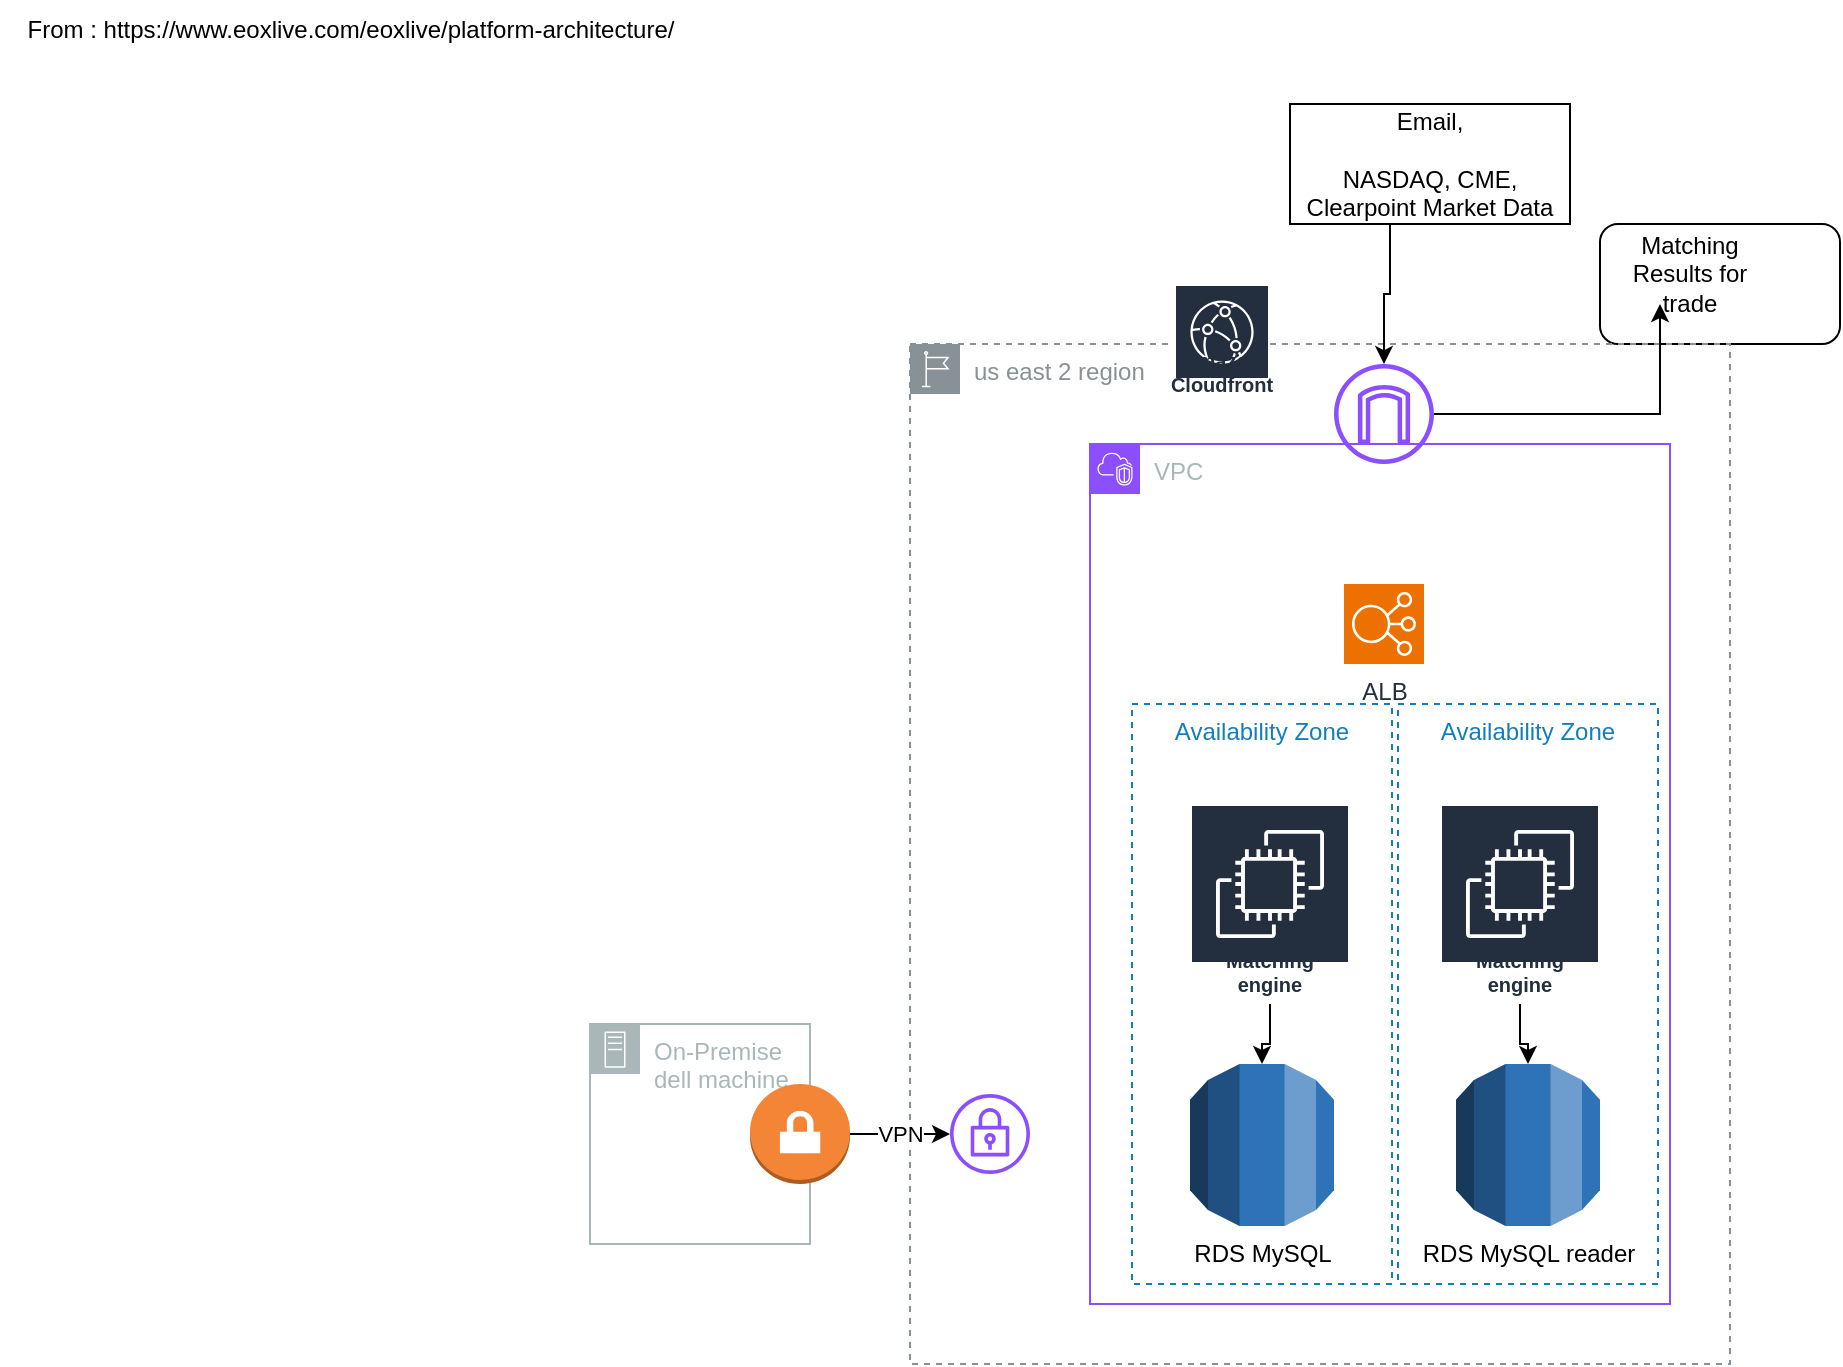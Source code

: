 <mxfile version="23.1.2" type="github">
  <diagram name="Page-1" id="vbcIbxCuB1PoPxorpxca">
    <mxGraphModel dx="2284" dy="1846" grid="1" gridSize="10" guides="1" tooltips="1" connect="1" arrows="1" fold="1" page="1" pageScale="1" pageWidth="850" pageHeight="1100" math="0" shadow="0">
      <root>
        <mxCell id="0" />
        <mxCell id="1" parent="0" />
        <mxCell id="Zn9wi0Xc4JewI4kYj6-b-28" value="" style="rounded=1;whiteSpace=wrap;html=1;" vertex="1" parent="1">
          <mxGeometry x="425" y="-220" width="120" height="60" as="geometry" />
        </mxCell>
        <mxCell id="Zn9wi0Xc4JewI4kYj6-b-12" value="Availability Zone" style="fillColor=none;strokeColor=#147EBA;dashed=1;verticalAlign=top;fontStyle=0;fontColor=#147EBA;whiteSpace=wrap;html=1;" vertex="1" parent="1">
          <mxGeometry x="324" y="20" width="130" height="290" as="geometry" />
        </mxCell>
        <mxCell id="Zn9wi0Xc4JewI4kYj6-b-13" value="Availability Zone" style="fillColor=none;strokeColor=#147EBA;dashed=1;verticalAlign=top;fontStyle=0;fontColor=#147EBA;whiteSpace=wrap;html=1;" vertex="1" parent="1">
          <mxGeometry x="191" y="20" width="130" height="290" as="geometry" />
        </mxCell>
        <mxCell id="Zn9wi0Xc4JewI4kYj6-b-7" value="us east 2 region&lt;span style=&quot;white-space: pre;&quot;&gt;&#x9;&lt;/span&gt;" style="sketch=0;outlineConnect=0;gradientColor=none;html=1;whiteSpace=wrap;fontSize=12;fontStyle=0;shape=mxgraph.aws4.group;grIcon=mxgraph.aws4.group_region;strokeColor=#879196;fillColor=none;verticalAlign=top;align=left;spacingLeft=30;fontColor=#879196;dashed=1;" vertex="1" parent="1">
          <mxGeometry x="80" y="-160" width="410" height="510" as="geometry" />
        </mxCell>
        <mxCell id="Zn9wi0Xc4JewI4kYj6-b-1" value="RDS MySQL" style="outlineConnect=0;dashed=0;verticalLabelPosition=bottom;verticalAlign=top;align=center;html=1;shape=mxgraph.aws3.rds;fillColor=#2E73B8;gradientColor=none;" vertex="1" parent="1">
          <mxGeometry x="220" y="200" width="72" height="81" as="geometry" />
        </mxCell>
        <mxCell id="Zn9wi0Xc4JewI4kYj6-b-3" value="RDS MySQL reader" style="outlineConnect=0;dashed=0;verticalLabelPosition=bottom;verticalAlign=top;align=center;html=1;shape=mxgraph.aws3.rds;fillColor=#2E73B8;gradientColor=none;" vertex="1" parent="1">
          <mxGeometry x="353" y="200" width="72" height="81" as="geometry" />
        </mxCell>
        <mxCell id="Zn9wi0Xc4JewI4kYj6-b-4" value="On-Premise dell machine" style="sketch=0;outlineConnect=0;gradientColor=none;html=1;whiteSpace=wrap;fontSize=12;fontStyle=0;shape=mxgraph.aws4.group;grIcon=mxgraph.aws4.group_on_premise;strokeColor=#AAB7B8;fillColor=none;verticalAlign=top;align=left;spacingLeft=30;fontColor=#AAB7B8;dashed=0;" vertex="1" parent="1">
          <mxGeometry x="-80" y="180" width="110" height="110" as="geometry" />
        </mxCell>
        <mxCell id="Zn9wi0Xc4JewI4kYj6-b-6" value="VPC" style="points=[[0,0],[0.25,0],[0.5,0],[0.75,0],[1,0],[1,0.25],[1,0.5],[1,0.75],[1,1],[0.75,1],[0.5,1],[0.25,1],[0,1],[0,0.75],[0,0.5],[0,0.25]];outlineConnect=0;gradientColor=none;html=1;whiteSpace=wrap;fontSize=12;fontStyle=0;container=1;pointerEvents=0;collapsible=0;recursiveResize=0;shape=mxgraph.aws4.group;grIcon=mxgraph.aws4.group_vpc2;strokeColor=#8C4FFF;fillColor=none;verticalAlign=top;align=left;spacingLeft=30;fontColor=#AAB7B8;dashed=0;" vertex="1" parent="1">
          <mxGeometry x="170" y="-110" width="290" height="430" as="geometry" />
        </mxCell>
        <mxCell id="Zn9wi0Xc4JewI4kYj6-b-2" value="Matching engine" style="sketch=0;outlineConnect=0;fontColor=#232F3E;gradientColor=none;strokeColor=#ffffff;fillColor=#232F3E;dashed=0;verticalLabelPosition=middle;verticalAlign=bottom;align=center;html=1;whiteSpace=wrap;fontSize=10;fontStyle=1;spacing=3;shape=mxgraph.aws4.productIcon;prIcon=mxgraph.aws4.ec2;" vertex="1" parent="Zn9wi0Xc4JewI4kYj6-b-6">
          <mxGeometry x="50" y="180" width="80" height="100" as="geometry" />
        </mxCell>
        <mxCell id="Zn9wi0Xc4JewI4kYj6-b-11" value="Matching engine" style="sketch=0;outlineConnect=0;fontColor=#232F3E;gradientColor=none;strokeColor=#ffffff;fillColor=#232F3E;dashed=0;verticalLabelPosition=middle;verticalAlign=bottom;align=center;html=1;whiteSpace=wrap;fontSize=10;fontStyle=1;spacing=3;shape=mxgraph.aws4.productIcon;prIcon=mxgraph.aws4.ec2;" vertex="1" parent="Zn9wi0Xc4JewI4kYj6-b-6">
          <mxGeometry x="175" y="180" width="80" height="100" as="geometry" />
        </mxCell>
        <mxCell id="Zn9wi0Xc4JewI4kYj6-b-10" value="VPN " style="edgeStyle=orthogonalEdgeStyle;rounded=0;orthogonalLoop=1;jettySize=auto;html=1;" edge="1" parent="1" source="Zn9wi0Xc4JewI4kYj6-b-8" target="Zn9wi0Xc4JewI4kYj6-b-9">
          <mxGeometry relative="1" as="geometry" />
        </mxCell>
        <mxCell id="Zn9wi0Xc4JewI4kYj6-b-8" value="" style="outlineConnect=0;dashed=0;verticalLabelPosition=bottom;verticalAlign=top;align=center;html=1;shape=mxgraph.aws3.vpn_gateway;fillColor=#F58536;gradientColor=none;" vertex="1" parent="1">
          <mxGeometry y="210" width="50" height="50" as="geometry" />
        </mxCell>
        <mxCell id="Zn9wi0Xc4JewI4kYj6-b-9" value="" style="sketch=0;outlineConnect=0;fontColor=#232F3E;gradientColor=none;fillColor=#8C4FFF;strokeColor=none;dashed=0;verticalLabelPosition=bottom;verticalAlign=top;align=center;html=1;fontSize=12;fontStyle=0;aspect=fixed;pointerEvents=1;shape=mxgraph.aws4.vpn_gateway;" vertex="1" parent="1">
          <mxGeometry x="100" y="215" width="40" height="40" as="geometry" />
        </mxCell>
        <mxCell id="Zn9wi0Xc4JewI4kYj6-b-15" value="ALB" style="sketch=0;points=[[0,0,0],[0.25,0,0],[0.5,0,0],[0.75,0,0],[1,0,0],[0,1,0],[0.25,1,0],[0.5,1,0],[0.75,1,0],[1,1,0],[0,0.25,0],[0,0.5,0],[0,0.75,0],[1,0.25,0],[1,0.5,0],[1,0.75,0]];outlineConnect=0;fontColor=#232F3E;fillColor=#ED7100;strokeColor=#ffffff;dashed=0;verticalLabelPosition=bottom;verticalAlign=top;align=center;html=1;fontSize=12;fontStyle=0;aspect=fixed;shape=mxgraph.aws4.resourceIcon;resIcon=mxgraph.aws4.elastic_load_balancing;" vertex="1" parent="1">
          <mxGeometry x="297" y="-40" width="40" height="40" as="geometry" />
        </mxCell>
        <mxCell id="Zn9wi0Xc4JewI4kYj6-b-27" style="edgeStyle=orthogonalEdgeStyle;rounded=0;orthogonalLoop=1;jettySize=auto;html=1;entryX=0.25;entryY=1;entryDx=0;entryDy=0;" edge="1" parent="1" source="Zn9wi0Xc4JewI4kYj6-b-16" target="Zn9wi0Xc4JewI4kYj6-b-26">
          <mxGeometry relative="1" as="geometry" />
        </mxCell>
        <mxCell id="Zn9wi0Xc4JewI4kYj6-b-16" value="" style="sketch=0;outlineConnect=0;fontColor=#232F3E;gradientColor=none;fillColor=#8C4FFF;strokeColor=none;dashed=0;verticalLabelPosition=bottom;verticalAlign=top;align=center;html=1;fontSize=12;fontStyle=0;aspect=fixed;pointerEvents=1;shape=mxgraph.aws4.internet_gateway;" vertex="1" parent="1">
          <mxGeometry x="292" y="-150" width="50" height="50" as="geometry" />
        </mxCell>
        <mxCell id="Zn9wi0Xc4JewI4kYj6-b-18" value="" style="edgeStyle=orthogonalEdgeStyle;rounded=0;orthogonalLoop=1;jettySize=auto;html=1;" edge="1" parent="1" source="Zn9wi0Xc4JewI4kYj6-b-17" target="Zn9wi0Xc4JewI4kYj6-b-16">
          <mxGeometry relative="1" as="geometry">
            <Array as="points">
              <mxPoint x="320" y="-185" />
              <mxPoint x="317" y="-185" />
            </Array>
          </mxGeometry>
        </mxCell>
        <mxCell id="Zn9wi0Xc4JewI4kYj6-b-17" value="Email,&lt;div&gt;&lt;br&gt;&lt;/div&gt;&lt;div&gt;NASDAQ, CME, Clearpoint Market Data&lt;br&gt;&lt;/div&gt;" style="rounded=0;whiteSpace=wrap;html=1;" vertex="1" parent="1">
          <mxGeometry x="270" y="-280" width="140" height="60" as="geometry" />
        </mxCell>
        <mxCell id="Zn9wi0Xc4JewI4kYj6-b-19" value="" style="edgeStyle=orthogonalEdgeStyle;rounded=0;orthogonalLoop=1;jettySize=auto;html=1;" edge="1" parent="1" source="Zn9wi0Xc4JewI4kYj6-b-2" target="Zn9wi0Xc4JewI4kYj6-b-1">
          <mxGeometry relative="1" as="geometry" />
        </mxCell>
        <mxCell id="Zn9wi0Xc4JewI4kYj6-b-20" value="" style="edgeStyle=orthogonalEdgeStyle;rounded=0;orthogonalLoop=1;jettySize=auto;html=1;" edge="1" parent="1" source="Zn9wi0Xc4JewI4kYj6-b-11" target="Zn9wi0Xc4JewI4kYj6-b-3">
          <mxGeometry relative="1" as="geometry" />
        </mxCell>
        <mxCell id="Zn9wi0Xc4JewI4kYj6-b-25" value="From : https://www.eoxlive.com/eoxlive/platform-architecture/ " style="text;html=1;align=center;verticalAlign=middle;resizable=0;points=[];autosize=1;strokeColor=none;fillColor=none;" vertex="1" parent="1">
          <mxGeometry x="-375" y="-332" width="350" height="30" as="geometry" />
        </mxCell>
        <mxCell id="Zn9wi0Xc4JewI4kYj6-b-26" value="Matching Results for trade" style="text;html=1;strokeColor=none;fillColor=none;align=center;verticalAlign=middle;whiteSpace=wrap;rounded=0;" vertex="1" parent="1">
          <mxGeometry x="440" y="-210" width="60" height="30" as="geometry" />
        </mxCell>
        <mxCell id="Zn9wi0Xc4JewI4kYj6-b-29" value="Amazon Cloudfront" style="sketch=0;outlineConnect=0;fontColor=#232F3E;gradientColor=none;strokeColor=#ffffff;fillColor=#232F3E;dashed=0;verticalLabelPosition=middle;verticalAlign=bottom;align=center;html=1;whiteSpace=wrap;fontSize=10;fontStyle=1;spacing=3;shape=mxgraph.aws4.productIcon;prIcon=mxgraph.aws4.cloudfront;" vertex="1" parent="1">
          <mxGeometry x="212" y="-190" width="48" height="60" as="geometry" />
        </mxCell>
      </root>
    </mxGraphModel>
  </diagram>
</mxfile>
